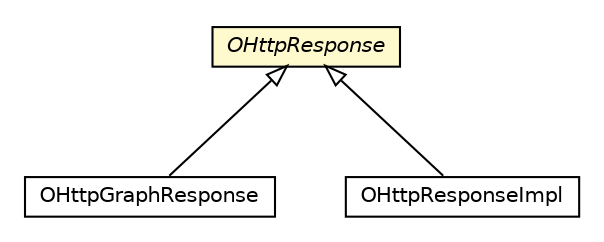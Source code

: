 #!/usr/local/bin/dot
#
# Class diagram 
# Generated by UMLGraph version R5_6-24-gf6e263 (http://www.umlgraph.org/)
#

digraph G {
	edge [fontname="Helvetica",fontsize=10,labelfontname="Helvetica",labelfontsize=10];
	node [fontname="Helvetica",fontsize=10,shape=plaintext];
	nodesep=0.25;
	ranksep=0.5;
	// com.orientechnologies.orient.server.network.protocol.http.OHttpResponse
	c3858178 [label=<<table title="com.orientechnologies.orient.server.network.protocol.http.OHttpResponse" border="0" cellborder="1" cellspacing="0" cellpadding="2" port="p" bgcolor="lemonChiffon" href="./OHttpResponse.html">
		<tr><td><table border="0" cellspacing="0" cellpadding="1">
<tr><td align="center" balign="center"><font face="Helvetica-Oblique"> OHttpResponse </font></td></tr>
		</table></td></tr>
		</table>>, URL="./OHttpResponse.html", fontname="Helvetica", fontcolor="black", fontsize=10.0];
	// com.orientechnologies.orient.server.network.protocol.http.OHttpGraphResponse
	c3858182 [label=<<table title="com.orientechnologies.orient.server.network.protocol.http.OHttpGraphResponse" border="0" cellborder="1" cellspacing="0" cellpadding="2" port="p" href="./OHttpGraphResponse.html">
		<tr><td><table border="0" cellspacing="0" cellpadding="1">
<tr><td align="center" balign="center"> OHttpGraphResponse </td></tr>
		</table></td></tr>
		</table>>, URL="./OHttpGraphResponse.html", fontname="Helvetica", fontcolor="black", fontsize=10.0];
	// com.orientechnologies.orient.server.network.protocol.http.OHttpResponseImpl
	c3858188 [label=<<table title="com.orientechnologies.orient.server.network.protocol.http.OHttpResponseImpl" border="0" cellborder="1" cellspacing="0" cellpadding="2" port="p" href="./OHttpResponseImpl.html">
		<tr><td><table border="0" cellspacing="0" cellpadding="1">
<tr><td align="center" balign="center"> OHttpResponseImpl </td></tr>
		</table></td></tr>
		</table>>, URL="./OHttpResponseImpl.html", fontname="Helvetica", fontcolor="black", fontsize=10.0];
	//com.orientechnologies.orient.server.network.protocol.http.OHttpGraphResponse extends com.orientechnologies.orient.server.network.protocol.http.OHttpResponse
	c3858178:p -> c3858182:p [dir=back,arrowtail=empty];
	//com.orientechnologies.orient.server.network.protocol.http.OHttpResponseImpl extends com.orientechnologies.orient.server.network.protocol.http.OHttpResponse
	c3858178:p -> c3858188:p [dir=back,arrowtail=empty];
}

